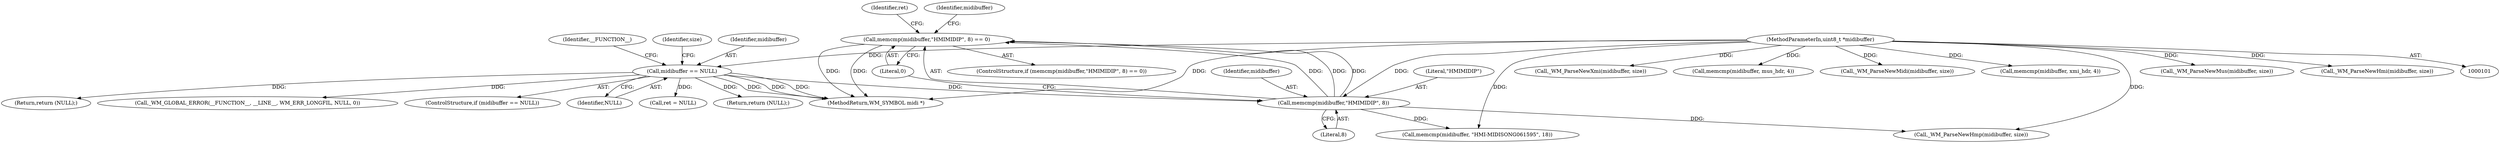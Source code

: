 digraph "0_wildmidi_814f31d8eceda8401eb812fc2e94ed143fdad0ab_0@API" {
"1000167" [label="(Call,memcmp(midibuffer,\"HMIMIDIP\", 8) == 0)"];
"1000168" [label="(Call,memcmp(midibuffer,\"HMIMIDIP\", 8))"];
"1000128" [label="(Call,midibuffer == NULL)"];
"1000102" [label="(MethodParameterIn,uint8_t *midibuffer)"];
"1000175" [label="(Identifier,ret)"];
"1000226" [label="(Call,_WM_ParseNewXmi(midibuffer, size))"];
"1000249" [label="(Call,ret = NULL)"];
"1000142" [label="(Identifier,size)"];
"1000138" [label="(Return,return (NULL);)"];
"1000200" [label="(Call,memcmp(midibuffer, mus_hdr, 4))"];
"1000168" [label="(Call,memcmp(midibuffer,\"HMIMIDIP\", 8))"];
"1000235" [label="(Call,_WM_ParseNewMidi(midibuffer, size))"];
"1000170" [label="(Literal,\"HMIMIDIP\")"];
"1000129" [label="(Identifier,midibuffer)"];
"1000216" [label="(Call,memcmp(midibuffer, xmi_hdr, 4))"];
"1000254" [label="(MethodReturn,WM_SYMBOL midi *)"];
"1000164" [label="(Return,return (NULL);)"];
"1000169" [label="(Identifier,midibuffer)"];
"1000185" [label="(Identifier,midibuffer)"];
"1000133" [label="(Identifier,__FUNCTION__)"];
"1000145" [label="(Call,_WM_GLOBAL_ERROR(__FUNCTION__, __LINE__, WM_ERR_LONGFIL, NULL, 0))"];
"1000184" [label="(Call,memcmp(midibuffer, \"HMI-MIDISONG061595\", 18))"];
"1000128" [label="(Call,midibuffer == NULL)"];
"1000102" [label="(MethodParameterIn,uint8_t *midibuffer)"];
"1000178" [label="(Call,_WM_ParseNewHmp(midibuffer, size))"];
"1000210" [label="(Call,_WM_ParseNewMus(midibuffer, size))"];
"1000167" [label="(Call,memcmp(midibuffer,\"HMIMIDIP\", 8) == 0)"];
"1000127" [label="(ControlStructure,if (midibuffer == NULL))"];
"1000171" [label="(Literal,8)"];
"1000130" [label="(Identifier,NULL)"];
"1000166" [label="(ControlStructure,if (memcmp(midibuffer,\"HMIMIDIP\", 8) == 0))"];
"1000194" [label="(Call,_WM_ParseNewHmi(midibuffer, size))"];
"1000172" [label="(Literal,0)"];
"1000167" -> "1000166"  [label="AST: "];
"1000167" -> "1000172"  [label="CFG: "];
"1000168" -> "1000167"  [label="AST: "];
"1000172" -> "1000167"  [label="AST: "];
"1000175" -> "1000167"  [label="CFG: "];
"1000185" -> "1000167"  [label="CFG: "];
"1000167" -> "1000254"  [label="DDG: "];
"1000167" -> "1000254"  [label="DDG: "];
"1000168" -> "1000167"  [label="DDG: "];
"1000168" -> "1000167"  [label="DDG: "];
"1000168" -> "1000167"  [label="DDG: "];
"1000168" -> "1000171"  [label="CFG: "];
"1000169" -> "1000168"  [label="AST: "];
"1000170" -> "1000168"  [label="AST: "];
"1000171" -> "1000168"  [label="AST: "];
"1000172" -> "1000168"  [label="CFG: "];
"1000128" -> "1000168"  [label="DDG: "];
"1000102" -> "1000168"  [label="DDG: "];
"1000168" -> "1000178"  [label="DDG: "];
"1000168" -> "1000184"  [label="DDG: "];
"1000128" -> "1000127"  [label="AST: "];
"1000128" -> "1000130"  [label="CFG: "];
"1000129" -> "1000128"  [label="AST: "];
"1000130" -> "1000128"  [label="AST: "];
"1000133" -> "1000128"  [label="CFG: "];
"1000142" -> "1000128"  [label="CFG: "];
"1000128" -> "1000254"  [label="DDG: "];
"1000128" -> "1000254"  [label="DDG: "];
"1000128" -> "1000254"  [label="DDG: "];
"1000102" -> "1000128"  [label="DDG: "];
"1000128" -> "1000138"  [label="DDG: "];
"1000128" -> "1000145"  [label="DDG: "];
"1000128" -> "1000164"  [label="DDG: "];
"1000128" -> "1000249"  [label="DDG: "];
"1000102" -> "1000101"  [label="AST: "];
"1000102" -> "1000254"  [label="DDG: "];
"1000102" -> "1000178"  [label="DDG: "];
"1000102" -> "1000184"  [label="DDG: "];
"1000102" -> "1000194"  [label="DDG: "];
"1000102" -> "1000200"  [label="DDG: "];
"1000102" -> "1000210"  [label="DDG: "];
"1000102" -> "1000216"  [label="DDG: "];
"1000102" -> "1000226"  [label="DDG: "];
"1000102" -> "1000235"  [label="DDG: "];
}
